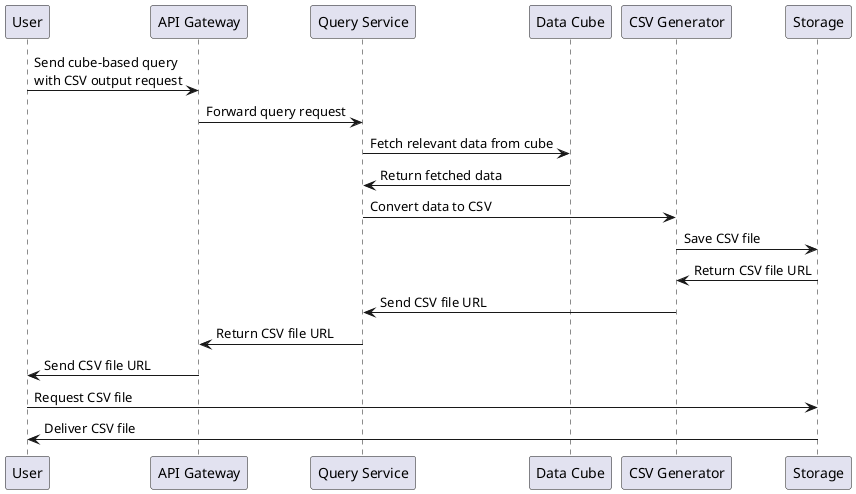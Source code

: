 @startuml
participant User as U
participant "API Gateway" as A
participant "Query Service" as Q
participant "Data Cube" as D
participant "CSV Generator" as C
participant "Storage" as S

U -> A: Send cube-based query\nwith CSV output request
A -> Q: Forward query request
Q -> D: Fetch relevant data from cube
D -> Q: Return fetched data
Q -> C: Convert data to CSV
C -> S: Save CSV file
S -> C: Return CSV file URL
C -> Q: Send CSV file URL
Q -> A: Return CSV file URL
A -> U: Send CSV file URL
U -> S: Request CSV file
S -> U: Deliver CSV file

@enduml